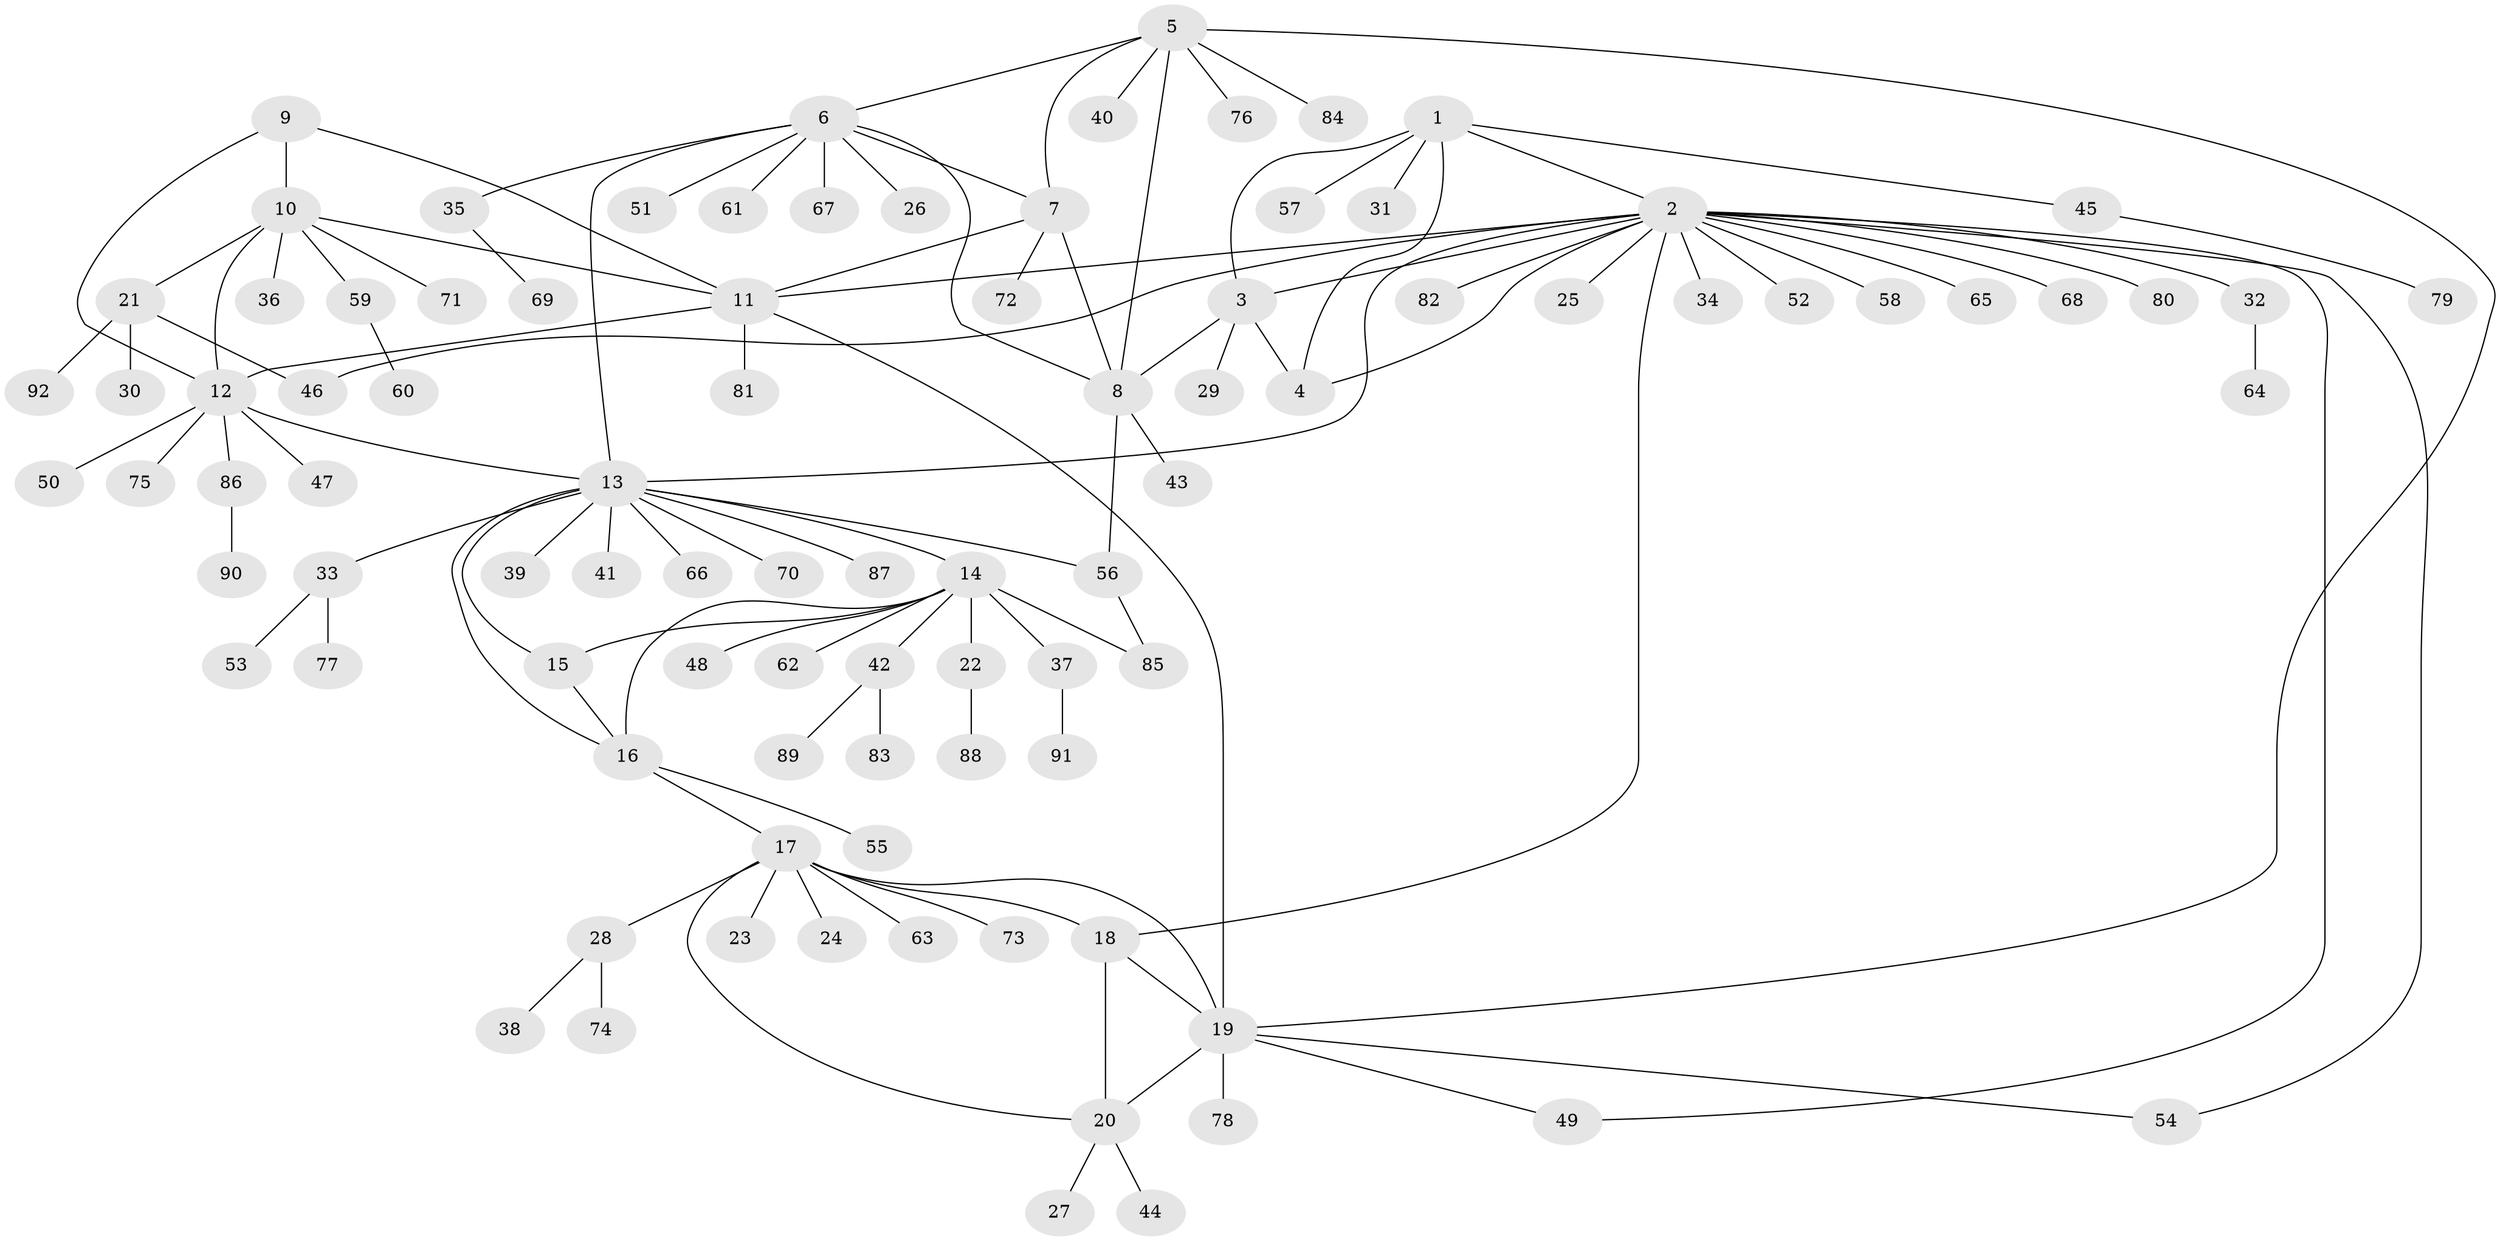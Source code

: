 // coarse degree distribution, {5: 0.10869565217391304, 7: 0.06521739130434782, 4: 0.08695652173913043, 6: 0.08695652173913043, 3: 0.10869565217391304, 12: 0.021739130434782608, 1: 0.45652173913043476, 2: 0.06521739130434782}
// Generated by graph-tools (version 1.1) at 2025/52/03/04/25 22:52:39]
// undirected, 92 vertices, 117 edges
graph export_dot {
  node [color=gray90,style=filled];
  1;
  2;
  3;
  4;
  5;
  6;
  7;
  8;
  9;
  10;
  11;
  12;
  13;
  14;
  15;
  16;
  17;
  18;
  19;
  20;
  21;
  22;
  23;
  24;
  25;
  26;
  27;
  28;
  29;
  30;
  31;
  32;
  33;
  34;
  35;
  36;
  37;
  38;
  39;
  40;
  41;
  42;
  43;
  44;
  45;
  46;
  47;
  48;
  49;
  50;
  51;
  52;
  53;
  54;
  55;
  56;
  57;
  58;
  59;
  60;
  61;
  62;
  63;
  64;
  65;
  66;
  67;
  68;
  69;
  70;
  71;
  72;
  73;
  74;
  75;
  76;
  77;
  78;
  79;
  80;
  81;
  82;
  83;
  84;
  85;
  86;
  87;
  88;
  89;
  90;
  91;
  92;
  1 -- 2;
  1 -- 3;
  1 -- 4;
  1 -- 31;
  1 -- 45;
  1 -- 57;
  2 -- 3;
  2 -- 4;
  2 -- 11;
  2 -- 13;
  2 -- 18;
  2 -- 25;
  2 -- 32;
  2 -- 34;
  2 -- 46;
  2 -- 49;
  2 -- 52;
  2 -- 54;
  2 -- 58;
  2 -- 65;
  2 -- 68;
  2 -- 80;
  2 -- 82;
  3 -- 4;
  3 -- 8;
  3 -- 29;
  5 -- 6;
  5 -- 7;
  5 -- 8;
  5 -- 19;
  5 -- 40;
  5 -- 76;
  5 -- 84;
  6 -- 7;
  6 -- 8;
  6 -- 13;
  6 -- 26;
  6 -- 35;
  6 -- 51;
  6 -- 61;
  6 -- 67;
  7 -- 8;
  7 -- 11;
  7 -- 72;
  8 -- 43;
  8 -- 56;
  9 -- 10;
  9 -- 11;
  9 -- 12;
  10 -- 11;
  10 -- 12;
  10 -- 21;
  10 -- 36;
  10 -- 59;
  10 -- 71;
  11 -- 12;
  11 -- 19;
  11 -- 81;
  12 -- 13;
  12 -- 47;
  12 -- 50;
  12 -- 75;
  12 -- 86;
  13 -- 14;
  13 -- 15;
  13 -- 16;
  13 -- 33;
  13 -- 39;
  13 -- 41;
  13 -- 56;
  13 -- 66;
  13 -- 70;
  13 -- 87;
  14 -- 15;
  14 -- 16;
  14 -- 22;
  14 -- 37;
  14 -- 42;
  14 -- 48;
  14 -- 62;
  14 -- 85;
  15 -- 16;
  16 -- 17;
  16 -- 55;
  17 -- 18;
  17 -- 19;
  17 -- 20;
  17 -- 23;
  17 -- 24;
  17 -- 28;
  17 -- 63;
  17 -- 73;
  18 -- 19;
  18 -- 20;
  19 -- 20;
  19 -- 49;
  19 -- 54;
  19 -- 78;
  20 -- 27;
  20 -- 44;
  21 -- 30;
  21 -- 46;
  21 -- 92;
  22 -- 88;
  28 -- 38;
  28 -- 74;
  32 -- 64;
  33 -- 53;
  33 -- 77;
  35 -- 69;
  37 -- 91;
  42 -- 83;
  42 -- 89;
  45 -- 79;
  56 -- 85;
  59 -- 60;
  86 -- 90;
}
